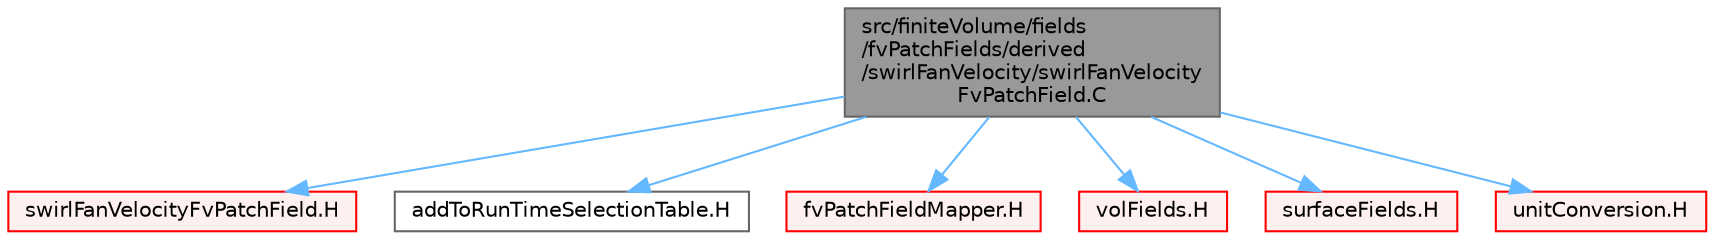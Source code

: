 digraph "src/finiteVolume/fields/fvPatchFields/derived/swirlFanVelocity/swirlFanVelocityFvPatchField.C"
{
 // LATEX_PDF_SIZE
  bgcolor="transparent";
  edge [fontname=Helvetica,fontsize=10,labelfontname=Helvetica,labelfontsize=10];
  node [fontname=Helvetica,fontsize=10,shape=box,height=0.2,width=0.4];
  Node1 [id="Node000001",label="src/finiteVolume/fields\l/fvPatchFields/derived\l/swirlFanVelocity/swirlFanVelocity\lFvPatchField.C",height=0.2,width=0.4,color="gray40", fillcolor="grey60", style="filled", fontcolor="black",tooltip=" "];
  Node1 -> Node2 [id="edge1_Node000001_Node000002",color="steelblue1",style="solid",tooltip=" "];
  Node2 [id="Node000002",label="swirlFanVelocityFvPatchField.H",height=0.2,width=0.4,color="red", fillcolor="#FFF0F0", style="filled",URL="$swirlFanVelocityFvPatchField_8H.html",tooltip=" "];
  Node1 -> Node309 [id="edge2_Node000001_Node000309",color="steelblue1",style="solid",tooltip=" "];
  Node309 [id="Node000309",label="addToRunTimeSelectionTable.H",height=0.2,width=0.4,color="grey40", fillcolor="white", style="filled",URL="$addToRunTimeSelectionTable_8H.html",tooltip="Macros for easy insertion into run-time selection tables."];
  Node1 -> Node310 [id="edge3_Node000001_Node000310",color="steelblue1",style="solid",tooltip=" "];
  Node310 [id="Node000310",label="fvPatchFieldMapper.H",height=0.2,width=0.4,color="red", fillcolor="#FFF0F0", style="filled",URL="$fvPatchFieldMapper_8H.html",tooltip=" "];
  Node1 -> Node311 [id="edge4_Node000001_Node000311",color="steelblue1",style="solid",tooltip=" "];
  Node311 [id="Node000311",label="volFields.H",height=0.2,width=0.4,color="red", fillcolor="#FFF0F0", style="filled",URL="$volFields_8H.html",tooltip=" "];
  Node1 -> Node399 [id="edge5_Node000001_Node000399",color="steelblue1",style="solid",tooltip=" "];
  Node399 [id="Node000399",label="surfaceFields.H",height=0.2,width=0.4,color="red", fillcolor="#FFF0F0", style="filled",URL="$surfaceFields_8H.html",tooltip="Foam::surfaceFields."];
  Node1 -> Node407 [id="edge6_Node000001_Node000407",color="steelblue1",style="solid",tooltip=" "];
  Node407 [id="Node000407",label="unitConversion.H",height=0.2,width=0.4,color="red", fillcolor="#FFF0F0", style="filled",URL="$unitConversion_8H.html",tooltip="Unit conversion functions."];
}
